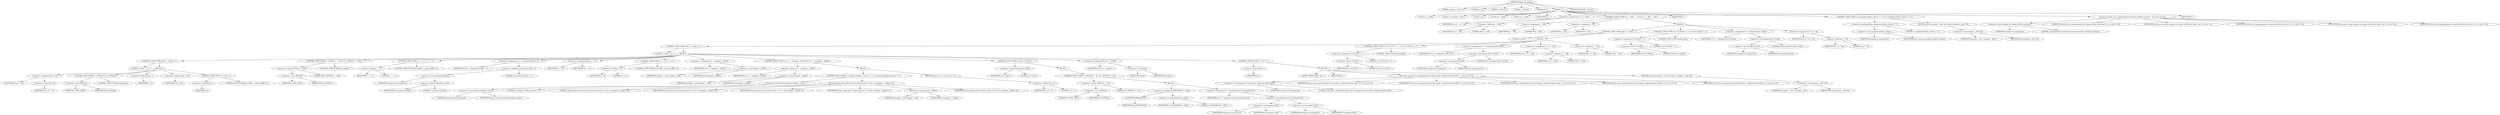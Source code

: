 digraph udhcp_get_option {  
"1000106" [label = "(METHOD,udhcp_get_option)" ]
"1000107" [label = "(PARAM,unsigned __int8 *a1)" ]
"1000108" [label = "(PARAM,int a2)" ]
"1000109" [label = "(PARAM,__int64 a3)" ]
"1000110" [label = "(PARAM,__int64 a4)" ]
"1000111" [label = "(PARAM,int a5)" ]
"1000112" [label = "(BLOCK,,)" ]
"1000113" [label = "(LOCAL,v5: __int64)" ]
"1000114" [label = "(LOCAL,v6: unsigned __int8 *)" ]
"1000115" [label = "(LOCAL,i: int)" ]
"1000116" [label = "(LOCAL,v8: __int64)" ]
"1000117" [label = "(LOCAL,v9: __int64)" ]
"1000118" [label = "(IDENTIFIER,L,)" ]
"1000119" [label = "(<operator>.assignment,v6 = a1 + 240)" ]
"1000120" [label = "(IDENTIFIER,v6,v6 = a1 + 240)" ]
"1000121" [label = "(<operator>.addition,a1 + 240)" ]
"1000122" [label = "(IDENTIFIER,a1,a1 + 240)" ]
"1000123" [label = "(LITERAL,240,a1 + 240)" ]
"1000124" [label = "(CONTROL_STRUCTURE,for ( i = 388; ; i = 64 ),for ( i = 388; ; i = 64 ))" ]
"1000125" [label = "(<operator>.assignment,i = 388)" ]
"1000126" [label = "(IDENTIFIER,i,i = 388)" ]
"1000127" [label = "(LITERAL,388,i = 388)" ]
"1000128" [label = "(<operator>.assignment,i = 64)" ]
"1000129" [label = "(IDENTIFIER,i,i = 64)" ]
"1000130" [label = "(LITERAL,64,i = 64)" ]
"1000131" [label = "(BLOCK,,)" ]
"1000132" [label = "(CONTROL_STRUCTURE,while ( 1 ),while ( 1 ))" ]
"1000133" [label = "(LITERAL,1,while ( 1 ))" ]
"1000134" [label = "(BLOCK,,)" ]
"1000135" [label = "(CONTROL_STRUCTURE,while ( 1 ),while ( 1 ))" ]
"1000136" [label = "(LITERAL,1,while ( 1 ))" ]
"1000137" [label = "(BLOCK,,)" ]
"1000138" [label = "(CONTROL_STRUCTURE,while ( 1 ),while ( 1 ))" ]
"1000139" [label = "(LITERAL,1,while ( 1 ))" ]
"1000140" [label = "(BLOCK,,)" ]
"1000141" [label = "(<operator>.assignment,v8 = *v6)" ]
"1000142" [label = "(IDENTIFIER,v8,v8 = *v6)" ]
"1000143" [label = "(<operator>.indirection,*v6)" ]
"1000144" [label = "(IDENTIFIER,v6,v8 = *v6)" ]
"1000145" [label = "(CONTROL_STRUCTURE,if ( (_BYTE)v8 ),if ( (_BYTE)v8 ))" ]
"1000146" [label = "(<operator>.cast,(_BYTE)v8)" ]
"1000147" [label = "(UNKNOWN,_BYTE,_BYTE)" ]
"1000148" [label = "(IDENTIFIER,v8,(_BYTE)v8)" ]
"1000149" [label = "(CONTROL_STRUCTURE,break;,break;)" ]
"1000150" [label = "(<operator>.preDecrement,--i)" ]
"1000151" [label = "(IDENTIFIER,i,--i)" ]
"1000152" [label = "(<operator>.preIncrement,++v6)" ]
"1000153" [label = "(IDENTIFIER,v6,++v6)" ]
"1000154" [label = "(CONTROL_STRUCTURE,if ( !i ),if ( !i ))" ]
"1000155" [label = "(<operator>.logicalNot,!i)" ]
"1000156" [label = "(IDENTIFIER,i,!i)" ]
"1000157" [label = "(CONTROL_STRUCTURE,goto LABEL_12;,goto LABEL_12;)" ]
"1000158" [label = "(CONTROL_STRUCTURE,if ( (_BYTE)v8 == 0xFF ),if ( (_BYTE)v8 == 0xFF ))" ]
"1000159" [label = "(<operator>.equals,(_BYTE)v8 == 0xFF)" ]
"1000160" [label = "(<operator>.cast,(_BYTE)v8)" ]
"1000161" [label = "(UNKNOWN,_BYTE,_BYTE)" ]
"1000162" [label = "(IDENTIFIER,v8,(_BYTE)v8)" ]
"1000163" [label = "(LITERAL,0xFF,(_BYTE)v8 == 0xFF)" ]
"1000164" [label = "(CONTROL_STRUCTURE,break;,break;)" ]
"1000165" [label = "(CONTROL_STRUCTURE,if ( i == 1 ),if ( i == 1 ))" ]
"1000166" [label = "(<operator>.equals,i == 1)" ]
"1000167" [label = "(IDENTIFIER,i,i == 1)" ]
"1000168" [label = "(LITERAL,1,i == 1)" ]
"1000169" [label = "(CONTROL_STRUCTURE,goto LABEL_12;,goto LABEL_12;)" ]
"1000170" [label = "(<operator>.assignment,a4 = (unsigned int)v6[1] + 2)" ]
"1000171" [label = "(IDENTIFIER,a4,a4 = (unsigned int)v6[1] + 2)" ]
"1000172" [label = "(<operator>.addition,(unsigned int)v6[1] + 2)" ]
"1000173" [label = "(<operator>.cast,(unsigned int)v6[1])" ]
"1000174" [label = "(UNKNOWN,unsigned int,unsigned int)" ]
"1000175" [label = "(<operator>.indirectIndexAccess,v6[1])" ]
"1000176" [label = "(IDENTIFIER,v6,(unsigned int)v6[1])" ]
"1000177" [label = "(LITERAL,1,(unsigned int)v6[1])" ]
"1000178" [label = "(LITERAL,2,(unsigned int)v6[1] + 2)" ]
"1000179" [label = "(<operator>.assignmentMinus,i -= a4)" ]
"1000180" [label = "(IDENTIFIER,i,i -= a4)" ]
"1000181" [label = "(IDENTIFIER,a4,i -= a4)" ]
"1000182" [label = "(CONTROL_STRUCTURE,if ( i < 0 ),if ( i < 0 ))" ]
"1000183" [label = "(<operator>.lessThan,i < 0)" ]
"1000184" [label = "(IDENTIFIER,i,i < 0)" ]
"1000185" [label = "(LITERAL,0,i < 0)" ]
"1000186" [label = "(CONTROL_STRUCTURE,goto LABEL_12;,goto LABEL_12;)" ]
"1000187" [label = "(<operator>.assignment,a5 = (unsigned __int8)v8)" ]
"1000188" [label = "(IDENTIFIER,a5,a5 = (unsigned __int8)v8)" ]
"1000189" [label = "(<operator>.cast,(unsigned __int8)v8)" ]
"1000190" [label = "(UNKNOWN,unsigned __int8,unsigned __int8)" ]
"1000191" [label = "(IDENTIFIER,v8,(unsigned __int8)v8)" ]
"1000192" [label = "(CONTROL_STRUCTURE,if ( a2 == (unsigned __int8)v8 ),if ( a2 == (unsigned __int8)v8 ))" ]
"1000193" [label = "(<operator>.equals,a2 == (unsigned __int8)v8)" ]
"1000194" [label = "(IDENTIFIER,a2,a2 == (unsigned __int8)v8)" ]
"1000195" [label = "(<operator>.cast,(unsigned __int8)v8)" ]
"1000196" [label = "(UNKNOWN,unsigned __int8,unsigned __int8)" ]
"1000197" [label = "(IDENTIFIER,v8,(unsigned __int8)v8)" ]
"1000198" [label = "(BLOCK,,)" ]
"1000199" [label = "(CONTROL_STRUCTURE,if ( (unsigned int)dhcp_verbose > 1 ),if ( (unsigned int)dhcp_verbose > 1 ))" ]
"1000200" [label = "(<operator>.greaterThan,(unsigned int)dhcp_verbose > 1)" ]
"1000201" [label = "(<operator>.cast,(unsigned int)dhcp_verbose)" ]
"1000202" [label = "(UNKNOWN,unsigned int,unsigned int)" ]
"1000203" [label = "(IDENTIFIER,dhcp_verbose,(unsigned int)dhcp_verbose)" ]
"1000204" [label = "(LITERAL,1,(unsigned int)dhcp_verbose > 1)" ]
"1000205" [label = "(log_option_part_0,log_option_part_0(\"option found\", v6, v8, a4, (unsigned __int8)v8, v5))" ]
"1000206" [label = "(LITERAL,\"option found\",log_option_part_0(\"option found\", v6, v8, a4, (unsigned __int8)v8, v5))" ]
"1000207" [label = "(IDENTIFIER,v6,log_option_part_0(\"option found\", v6, v8, a4, (unsigned __int8)v8, v5))" ]
"1000208" [label = "(IDENTIFIER,v8,log_option_part_0(\"option found\", v6, v8, a4, (unsigned __int8)v8, v5))" ]
"1000209" [label = "(IDENTIFIER,a4,log_option_part_0(\"option found\", v6, v8, a4, (unsigned __int8)v8, v5))" ]
"1000210" [label = "(<operator>.cast,(unsigned __int8)v8)" ]
"1000211" [label = "(UNKNOWN,unsigned __int8,unsigned __int8)" ]
"1000212" [label = "(IDENTIFIER,v8,(unsigned __int8)v8)" ]
"1000213" [label = "(IDENTIFIER,v5,log_option_part_0(\"option found\", v6, v8, a4, (unsigned __int8)v8, v5))" ]
"1000214" [label = "(RETURN,return v6 + 2;,return v6 + 2;)" ]
"1000215" [label = "(<operator>.addition,v6 + 2)" ]
"1000216" [label = "(IDENTIFIER,v6,v6 + 2)" ]
"1000217" [label = "(LITERAL,2,v6 + 2)" ]
"1000218" [label = "(CONTROL_STRUCTURE,if ( v6[1] ),if ( v6[1] ))" ]
"1000219" [label = "(<operator>.indirectIndexAccess,v6[1])" ]
"1000220" [label = "(IDENTIFIER,v6,if ( v6[1] ))" ]
"1000221" [label = "(LITERAL,1,if ( v6[1] ))" ]
"1000222" [label = "(BLOCK,,)" ]
"1000223" [label = "(CONTROL_STRUCTURE,if ( (_BYTE)v8 == 52 ),if ( (_BYTE)v8 == 52 ))" ]
"1000224" [label = "(<operator>.equals,(_BYTE)v8 == 52)" ]
"1000225" [label = "(<operator>.cast,(_BYTE)v8)" ]
"1000226" [label = "(UNKNOWN,_BYTE,_BYTE)" ]
"1000227" [label = "(IDENTIFIER,v8,(_BYTE)v8)" ]
"1000228" [label = "(LITERAL,52,(_BYTE)v8 == 52)" ]
"1000229" [label = "(BLOCK,,)" ]
"1000230" [label = "(<operator>.assignment,LODWORD(v8) = v6[2])" ]
"1000231" [label = "(LODWORD,LODWORD(v8))" ]
"1000232" [label = "(IDENTIFIER,v8,LODWORD(v8))" ]
"1000233" [label = "(<operator>.indirectIndexAccess,v6[2])" ]
"1000234" [label = "(IDENTIFIER,v6,LODWORD(v8) = v6[2])" ]
"1000235" [label = "(LITERAL,2,LODWORD(v8) = v6[2])" ]
"1000236" [label = "(<operator>.assignment,v5 = (unsigned int)v8 | (unsigned int)v5)" ]
"1000237" [label = "(IDENTIFIER,v5,v5 = (unsigned int)v8 | (unsigned int)v5)" ]
"1000238" [label = "(<operator>.or,(unsigned int)v8 | (unsigned int)v5)" ]
"1000239" [label = "(<operator>.cast,(unsigned int)v8)" ]
"1000240" [label = "(UNKNOWN,unsigned int,unsigned int)" ]
"1000241" [label = "(IDENTIFIER,v8,(unsigned int)v8)" ]
"1000242" [label = "(<operator>.cast,(unsigned int)v5)" ]
"1000243" [label = "(UNKNOWN,unsigned int,unsigned int)" ]
"1000244" [label = "(IDENTIFIER,v5,(unsigned int)v5)" ]
"1000245" [label = "(<operator>.assignmentPlus,v6 += (int)a4)" ]
"1000246" [label = "(IDENTIFIER,v6,v6 += (int)a4)" ]
"1000247" [label = "(<operator>.cast,(int)a4)" ]
"1000248" [label = "(UNKNOWN,int,int)" ]
"1000249" [label = "(IDENTIFIER,a4,(int)a4)" ]
"1000250" [label = "(CONTROL_STRUCTURE,if ( !i ),if ( !i ))" ]
"1000251" [label = "(<operator>.logicalNot,!i)" ]
"1000252" [label = "(IDENTIFIER,i,!i)" ]
"1000253" [label = "(BLOCK,,)" ]
"1000254" [label = "(JUMP_TARGET,LABEL_12)" ]
"1000255" [label = "(IDENTIFIER,L,)" ]
"1000256" [label = "(bb_error_msg,bb_error_msg((unsigned int)\"bad packet, malformed option field\", a2, v8, a4, a5, v5))" ]
"1000257" [label = "(<operator>.cast,(unsigned int)\"bad packet, malformed option field\")" ]
"1000258" [label = "(UNKNOWN,unsigned int,unsigned int)" ]
"1000259" [label = "(LITERAL,\"bad packet, malformed option field\",(unsigned int)\"bad packet, malformed option field\")" ]
"1000260" [label = "(IDENTIFIER,a2,bb_error_msg((unsigned int)\"bad packet, malformed option field\", a2, v8, a4, a5, v5))" ]
"1000261" [label = "(IDENTIFIER,v8,bb_error_msg((unsigned int)\"bad packet, malformed option field\", a2, v8, a4, a5, v5))" ]
"1000262" [label = "(IDENTIFIER,a4,bb_error_msg((unsigned int)\"bad packet, malformed option field\", a2, v8, a4, a5, v5))" ]
"1000263" [label = "(IDENTIFIER,a5,bb_error_msg((unsigned int)\"bad packet, malformed option field\", a2, v8, a4, a5, v5))" ]
"1000264" [label = "(IDENTIFIER,v5,bb_error_msg((unsigned int)\"bad packet, malformed option field\", a2, v8, a4, a5, v5))" ]
"1000265" [label = "(RETURN,return (unsigned __int8 *)v9;,return (unsigned __int8 *)v9;)" ]
"1000266" [label = "(<operator>.cast,(unsigned __int8 *)v9)" ]
"1000267" [label = "(UNKNOWN,unsigned __int8 *,unsigned __int8 *)" ]
"1000268" [label = "(IDENTIFIER,v9,(unsigned __int8 *)v9)" ]
"1000269" [label = "(CONTROL_STRUCTURE,if ( (v5 & 0x101) != 1 ),if ( (v5 & 0x101) != 1 ))" ]
"1000270" [label = "(<operator>.notEquals,(v5 & 0x101) != 1)" ]
"1000271" [label = "(<operator>.and,v5 & 0x101)" ]
"1000272" [label = "(IDENTIFIER,v5,v5 & 0x101)" ]
"1000273" [label = "(LITERAL,0x101,v5 & 0x101)" ]
"1000274" [label = "(LITERAL,1,(v5 & 0x101) != 1)" ]
"1000275" [label = "(CONTROL_STRUCTURE,break;,break;)" ]
"1000276" [label = "(<operator>.assignment,v5 = (unsigned int)v5 | 0x101)" ]
"1000277" [label = "(IDENTIFIER,v5,v5 = (unsigned int)v5 | 0x101)" ]
"1000278" [label = "(<operator>.or,(unsigned int)v5 | 0x101)" ]
"1000279" [label = "(<operator>.cast,(unsigned int)v5)" ]
"1000280" [label = "(UNKNOWN,unsigned int,unsigned int)" ]
"1000281" [label = "(IDENTIFIER,v5,(unsigned int)v5)" ]
"1000282" [label = "(LITERAL,0x101,(unsigned int)v5 | 0x101)" ]
"1000283" [label = "(<operator>.assignment,v6 = a1 + 108)" ]
"1000284" [label = "(IDENTIFIER,v6,v6 = a1 + 108)" ]
"1000285" [label = "(<operator>.addition,a1 + 108)" ]
"1000286" [label = "(IDENTIFIER,a1,a1 + 108)" ]
"1000287" [label = "(LITERAL,108,a1 + 108)" ]
"1000288" [label = "(<operator>.assignment,i = 128)" ]
"1000289" [label = "(IDENTIFIER,i,i = 128)" ]
"1000290" [label = "(LITERAL,128,i = 128)" ]
"1000291" [label = "(CONTROL_STRUCTURE,if ( (v5 & 0x202) != 2 ),if ( (v5 & 0x202) != 2 ))" ]
"1000292" [label = "(<operator>.notEquals,(v5 & 0x202) != 2)" ]
"1000293" [label = "(<operator>.and,v5 & 0x202)" ]
"1000294" [label = "(IDENTIFIER,v5,v5 & 0x202)" ]
"1000295" [label = "(LITERAL,0x202,v5 & 0x202)" ]
"1000296" [label = "(LITERAL,2,(v5 & 0x202) != 2)" ]
"1000297" [label = "(CONTROL_STRUCTURE,break;,break;)" ]
"1000298" [label = "(<operator>.assignment,v5 = (unsigned int)v5 | 0x202)" ]
"1000299" [label = "(IDENTIFIER,v5,v5 = (unsigned int)v5 | 0x202)" ]
"1000300" [label = "(<operator>.or,(unsigned int)v5 | 0x202)" ]
"1000301" [label = "(<operator>.cast,(unsigned int)v5)" ]
"1000302" [label = "(UNKNOWN,unsigned int,unsigned int)" ]
"1000303" [label = "(IDENTIFIER,v5,(unsigned int)v5)" ]
"1000304" [label = "(LITERAL,0x202,(unsigned int)v5 | 0x202)" ]
"1000305" [label = "(<operator>.assignment,v6 = a1 + 44)" ]
"1000306" [label = "(IDENTIFIER,v6,v6 = a1 + 44)" ]
"1000307" [label = "(<operator>.addition,a1 + 44)" ]
"1000308" [label = "(IDENTIFIER,a1,a1 + 44)" ]
"1000309" [label = "(LITERAL,44,a1 + 44)" ]
"1000310" [label = "(IDENTIFIER,L,)" ]
"1000311" [label = "(CONTROL_STRUCTURE,if ( (unsigned int)dhcp_verbose <= 2 ),if ( (unsigned int)dhcp_verbose <= 2 ))" ]
"1000312" [label = "(<operator>.lessEqualsThan,(unsigned int)dhcp_verbose <= 2)" ]
"1000313" [label = "(<operator>.cast,(unsigned int)dhcp_verbose)" ]
"1000314" [label = "(UNKNOWN,unsigned int,unsigned int)" ]
"1000315" [label = "(IDENTIFIER,dhcp_verbose,(unsigned int)dhcp_verbose)" ]
"1000316" [label = "(LITERAL,2,(unsigned int)dhcp_verbose <= 2)" ]
"1000317" [label = "(RETURN,return (unsigned __int8 *)v9;,return (unsigned __int8 *)v9;)" ]
"1000318" [label = "(<operator>.cast,(unsigned __int8 *)v9)" ]
"1000319" [label = "(UNKNOWN,unsigned __int8 *,unsigned __int8 *)" ]
"1000320" [label = "(IDENTIFIER,v9,(unsigned __int8 *)v9)" ]
"1000321" [label = "(bb_error_msg,bb_error_msg((unsigned int)\"option 0x%02x not found\", a2, v8, a4, a5, v5))" ]
"1000322" [label = "(<operator>.cast,(unsigned int)\"option 0x%02x not found\")" ]
"1000323" [label = "(UNKNOWN,unsigned int,unsigned int)" ]
"1000324" [label = "(LITERAL,\"option 0x%02x not found\",(unsigned int)\"option 0x%02x not found\")" ]
"1000325" [label = "(IDENTIFIER,a2,bb_error_msg((unsigned int)\"option 0x%02x not found\", a2, v8, a4, a5, v5))" ]
"1000326" [label = "(IDENTIFIER,v8,bb_error_msg((unsigned int)\"option 0x%02x not found\", a2, v8, a4, a5, v5))" ]
"1000327" [label = "(IDENTIFIER,a4,bb_error_msg((unsigned int)\"option 0x%02x not found\", a2, v8, a4, a5, v5))" ]
"1000328" [label = "(IDENTIFIER,a5,bb_error_msg((unsigned int)\"option 0x%02x not found\", a2, v8, a4, a5, v5))" ]
"1000329" [label = "(IDENTIFIER,v5,bb_error_msg((unsigned int)\"option 0x%02x not found\", a2, v8, a4, a5, v5))" ]
"1000330" [label = "(IDENTIFIER,L,)" ]
"1000331" [label = "(METHOD_RETURN,__fastcall)" ]
  "1000106" -> "1000107" 
  "1000106" -> "1000108" 
  "1000106" -> "1000109" 
  "1000106" -> "1000110" 
  "1000106" -> "1000111" 
  "1000106" -> "1000112" 
  "1000106" -> "1000331" 
  "1000112" -> "1000113" 
  "1000112" -> "1000114" 
  "1000112" -> "1000115" 
  "1000112" -> "1000116" 
  "1000112" -> "1000117" 
  "1000112" -> "1000118" 
  "1000112" -> "1000119" 
  "1000112" -> "1000124" 
  "1000112" -> "1000310" 
  "1000112" -> "1000311" 
  "1000112" -> "1000321" 
  "1000112" -> "1000330" 
  "1000119" -> "1000120" 
  "1000119" -> "1000121" 
  "1000121" -> "1000122" 
  "1000121" -> "1000123" 
  "1000124" -> "1000125" 
  "1000124" -> "1000128" 
  "1000124" -> "1000131" 
  "1000125" -> "1000126" 
  "1000125" -> "1000127" 
  "1000128" -> "1000129" 
  "1000128" -> "1000130" 
  "1000131" -> "1000132" 
  "1000131" -> "1000291" 
  "1000131" -> "1000298" 
  "1000131" -> "1000305" 
  "1000132" -> "1000133" 
  "1000132" -> "1000134" 
  "1000134" -> "1000135" 
  "1000134" -> "1000269" 
  "1000134" -> "1000276" 
  "1000134" -> "1000283" 
  "1000134" -> "1000288" 
  "1000135" -> "1000136" 
  "1000135" -> "1000137" 
  "1000137" -> "1000138" 
  "1000137" -> "1000158" 
  "1000137" -> "1000165" 
  "1000137" -> "1000170" 
  "1000137" -> "1000179" 
  "1000137" -> "1000182" 
  "1000137" -> "1000187" 
  "1000137" -> "1000192" 
  "1000137" -> "1000218" 
  "1000137" -> "1000245" 
  "1000137" -> "1000250" 
  "1000138" -> "1000139" 
  "1000138" -> "1000140" 
  "1000140" -> "1000141" 
  "1000140" -> "1000145" 
  "1000140" -> "1000150" 
  "1000140" -> "1000152" 
  "1000140" -> "1000154" 
  "1000141" -> "1000142" 
  "1000141" -> "1000143" 
  "1000143" -> "1000144" 
  "1000145" -> "1000146" 
  "1000145" -> "1000149" 
  "1000146" -> "1000147" 
  "1000146" -> "1000148" 
  "1000150" -> "1000151" 
  "1000152" -> "1000153" 
  "1000154" -> "1000155" 
  "1000154" -> "1000157" 
  "1000155" -> "1000156" 
  "1000158" -> "1000159" 
  "1000158" -> "1000164" 
  "1000159" -> "1000160" 
  "1000159" -> "1000163" 
  "1000160" -> "1000161" 
  "1000160" -> "1000162" 
  "1000165" -> "1000166" 
  "1000165" -> "1000169" 
  "1000166" -> "1000167" 
  "1000166" -> "1000168" 
  "1000170" -> "1000171" 
  "1000170" -> "1000172" 
  "1000172" -> "1000173" 
  "1000172" -> "1000178" 
  "1000173" -> "1000174" 
  "1000173" -> "1000175" 
  "1000175" -> "1000176" 
  "1000175" -> "1000177" 
  "1000179" -> "1000180" 
  "1000179" -> "1000181" 
  "1000182" -> "1000183" 
  "1000182" -> "1000186" 
  "1000183" -> "1000184" 
  "1000183" -> "1000185" 
  "1000187" -> "1000188" 
  "1000187" -> "1000189" 
  "1000189" -> "1000190" 
  "1000189" -> "1000191" 
  "1000192" -> "1000193" 
  "1000192" -> "1000198" 
  "1000193" -> "1000194" 
  "1000193" -> "1000195" 
  "1000195" -> "1000196" 
  "1000195" -> "1000197" 
  "1000198" -> "1000199" 
  "1000198" -> "1000214" 
  "1000199" -> "1000200" 
  "1000199" -> "1000205" 
  "1000200" -> "1000201" 
  "1000200" -> "1000204" 
  "1000201" -> "1000202" 
  "1000201" -> "1000203" 
  "1000205" -> "1000206" 
  "1000205" -> "1000207" 
  "1000205" -> "1000208" 
  "1000205" -> "1000209" 
  "1000205" -> "1000210" 
  "1000205" -> "1000213" 
  "1000210" -> "1000211" 
  "1000210" -> "1000212" 
  "1000214" -> "1000215" 
  "1000215" -> "1000216" 
  "1000215" -> "1000217" 
  "1000218" -> "1000219" 
  "1000218" -> "1000222" 
  "1000219" -> "1000220" 
  "1000219" -> "1000221" 
  "1000222" -> "1000223" 
  "1000223" -> "1000224" 
  "1000223" -> "1000229" 
  "1000224" -> "1000225" 
  "1000224" -> "1000228" 
  "1000225" -> "1000226" 
  "1000225" -> "1000227" 
  "1000229" -> "1000230" 
  "1000229" -> "1000236" 
  "1000230" -> "1000231" 
  "1000230" -> "1000233" 
  "1000231" -> "1000232" 
  "1000233" -> "1000234" 
  "1000233" -> "1000235" 
  "1000236" -> "1000237" 
  "1000236" -> "1000238" 
  "1000238" -> "1000239" 
  "1000238" -> "1000242" 
  "1000239" -> "1000240" 
  "1000239" -> "1000241" 
  "1000242" -> "1000243" 
  "1000242" -> "1000244" 
  "1000245" -> "1000246" 
  "1000245" -> "1000247" 
  "1000247" -> "1000248" 
  "1000247" -> "1000249" 
  "1000250" -> "1000251" 
  "1000250" -> "1000253" 
  "1000251" -> "1000252" 
  "1000253" -> "1000254" 
  "1000253" -> "1000255" 
  "1000253" -> "1000256" 
  "1000253" -> "1000265" 
  "1000256" -> "1000257" 
  "1000256" -> "1000260" 
  "1000256" -> "1000261" 
  "1000256" -> "1000262" 
  "1000256" -> "1000263" 
  "1000256" -> "1000264" 
  "1000257" -> "1000258" 
  "1000257" -> "1000259" 
  "1000265" -> "1000266" 
  "1000266" -> "1000267" 
  "1000266" -> "1000268" 
  "1000269" -> "1000270" 
  "1000269" -> "1000275" 
  "1000270" -> "1000271" 
  "1000270" -> "1000274" 
  "1000271" -> "1000272" 
  "1000271" -> "1000273" 
  "1000276" -> "1000277" 
  "1000276" -> "1000278" 
  "1000278" -> "1000279" 
  "1000278" -> "1000282" 
  "1000279" -> "1000280" 
  "1000279" -> "1000281" 
  "1000283" -> "1000284" 
  "1000283" -> "1000285" 
  "1000285" -> "1000286" 
  "1000285" -> "1000287" 
  "1000288" -> "1000289" 
  "1000288" -> "1000290" 
  "1000291" -> "1000292" 
  "1000291" -> "1000297" 
  "1000292" -> "1000293" 
  "1000292" -> "1000296" 
  "1000293" -> "1000294" 
  "1000293" -> "1000295" 
  "1000298" -> "1000299" 
  "1000298" -> "1000300" 
  "1000300" -> "1000301" 
  "1000300" -> "1000304" 
  "1000301" -> "1000302" 
  "1000301" -> "1000303" 
  "1000305" -> "1000306" 
  "1000305" -> "1000307" 
  "1000307" -> "1000308" 
  "1000307" -> "1000309" 
  "1000311" -> "1000312" 
  "1000311" -> "1000317" 
  "1000312" -> "1000313" 
  "1000312" -> "1000316" 
  "1000313" -> "1000314" 
  "1000313" -> "1000315" 
  "1000317" -> "1000318" 
  "1000318" -> "1000319" 
  "1000318" -> "1000320" 
  "1000321" -> "1000322" 
  "1000321" -> "1000325" 
  "1000321" -> "1000326" 
  "1000321" -> "1000327" 
  "1000321" -> "1000328" 
  "1000321" -> "1000329" 
  "1000322" -> "1000323" 
  "1000322" -> "1000324" 
}
